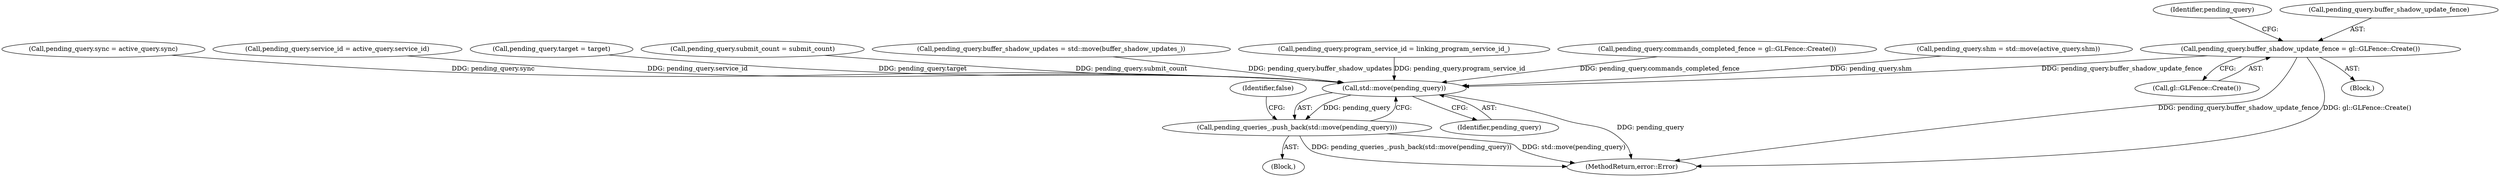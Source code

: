 digraph "0_Chrome_a4150b688a754d3d10d2ca385155b1c95d77d6ae_5@API" {
"1000209" [label="(Call,pending_query.buffer_shadow_update_fence = gl::GLFence::Create())"];
"1000232" [label="(Call,std::move(pending_query))"];
"1000231" [label="(Call,pending_queries_.push_back(std::move(pending_query)))"];
"1000236" [label="(Identifier,false)"];
"1000216" [label="(Identifier,pending_query)"];
"1000213" [label="(Call,gl::GLFence::Create())"];
"1000231" [label="(Call,pending_queries_.push_back(std::move(pending_query)))"];
"1000186" [label="(Call,pending_query.sync = active_query.sync)"];
"1000171" [label="(Call,pending_query.service_id = active_query.service_id)"];
"1000233" [label="(Identifier,pending_query)"];
"1000210" [label="(Call,pending_query.buffer_shadow_update_fence)"];
"1000237" [label="(MethodReturn,error::Error)"];
"1000166" [label="(Call,pending_query.target = target)"];
"1000193" [label="(Call,pending_query.submit_count = submit_count)"];
"1000232" [label="(Call,std::move(pending_query))"];
"1000214" [label="(Call,pending_query.buffer_shadow_updates = std::move(buffer_shadow_updates_))"];
"1000223" [label="(Call,pending_query.program_service_id = linking_program_service_id_)"];
"1000202" [label="(Call,pending_query.commands_completed_fence = gl::GLFence::Create())"];
"1000103" [label="(Block,)"];
"1000209" [label="(Call,pending_query.buffer_shadow_update_fence = gl::GLFence::Create())"];
"1000200" [label="(Block,)"];
"1000178" [label="(Call,pending_query.shm = std::move(active_query.shm))"];
"1000209" -> "1000200"  [label="AST: "];
"1000209" -> "1000213"  [label="CFG: "];
"1000210" -> "1000209"  [label="AST: "];
"1000213" -> "1000209"  [label="AST: "];
"1000216" -> "1000209"  [label="CFG: "];
"1000209" -> "1000237"  [label="DDG: pending_query.buffer_shadow_update_fence"];
"1000209" -> "1000237"  [label="DDG: gl::GLFence::Create()"];
"1000209" -> "1000232"  [label="DDG: pending_query.buffer_shadow_update_fence"];
"1000232" -> "1000231"  [label="AST: "];
"1000232" -> "1000233"  [label="CFG: "];
"1000233" -> "1000232"  [label="AST: "];
"1000231" -> "1000232"  [label="CFG: "];
"1000232" -> "1000237"  [label="DDG: pending_query"];
"1000232" -> "1000231"  [label="DDG: pending_query"];
"1000193" -> "1000232"  [label="DDG: pending_query.submit_count"];
"1000178" -> "1000232"  [label="DDG: pending_query.shm"];
"1000166" -> "1000232"  [label="DDG: pending_query.target"];
"1000202" -> "1000232"  [label="DDG: pending_query.commands_completed_fence"];
"1000214" -> "1000232"  [label="DDG: pending_query.buffer_shadow_updates"];
"1000223" -> "1000232"  [label="DDG: pending_query.program_service_id"];
"1000171" -> "1000232"  [label="DDG: pending_query.service_id"];
"1000186" -> "1000232"  [label="DDG: pending_query.sync"];
"1000231" -> "1000103"  [label="AST: "];
"1000236" -> "1000231"  [label="CFG: "];
"1000231" -> "1000237"  [label="DDG: pending_queries_.push_back(std::move(pending_query))"];
"1000231" -> "1000237"  [label="DDG: std::move(pending_query)"];
}
